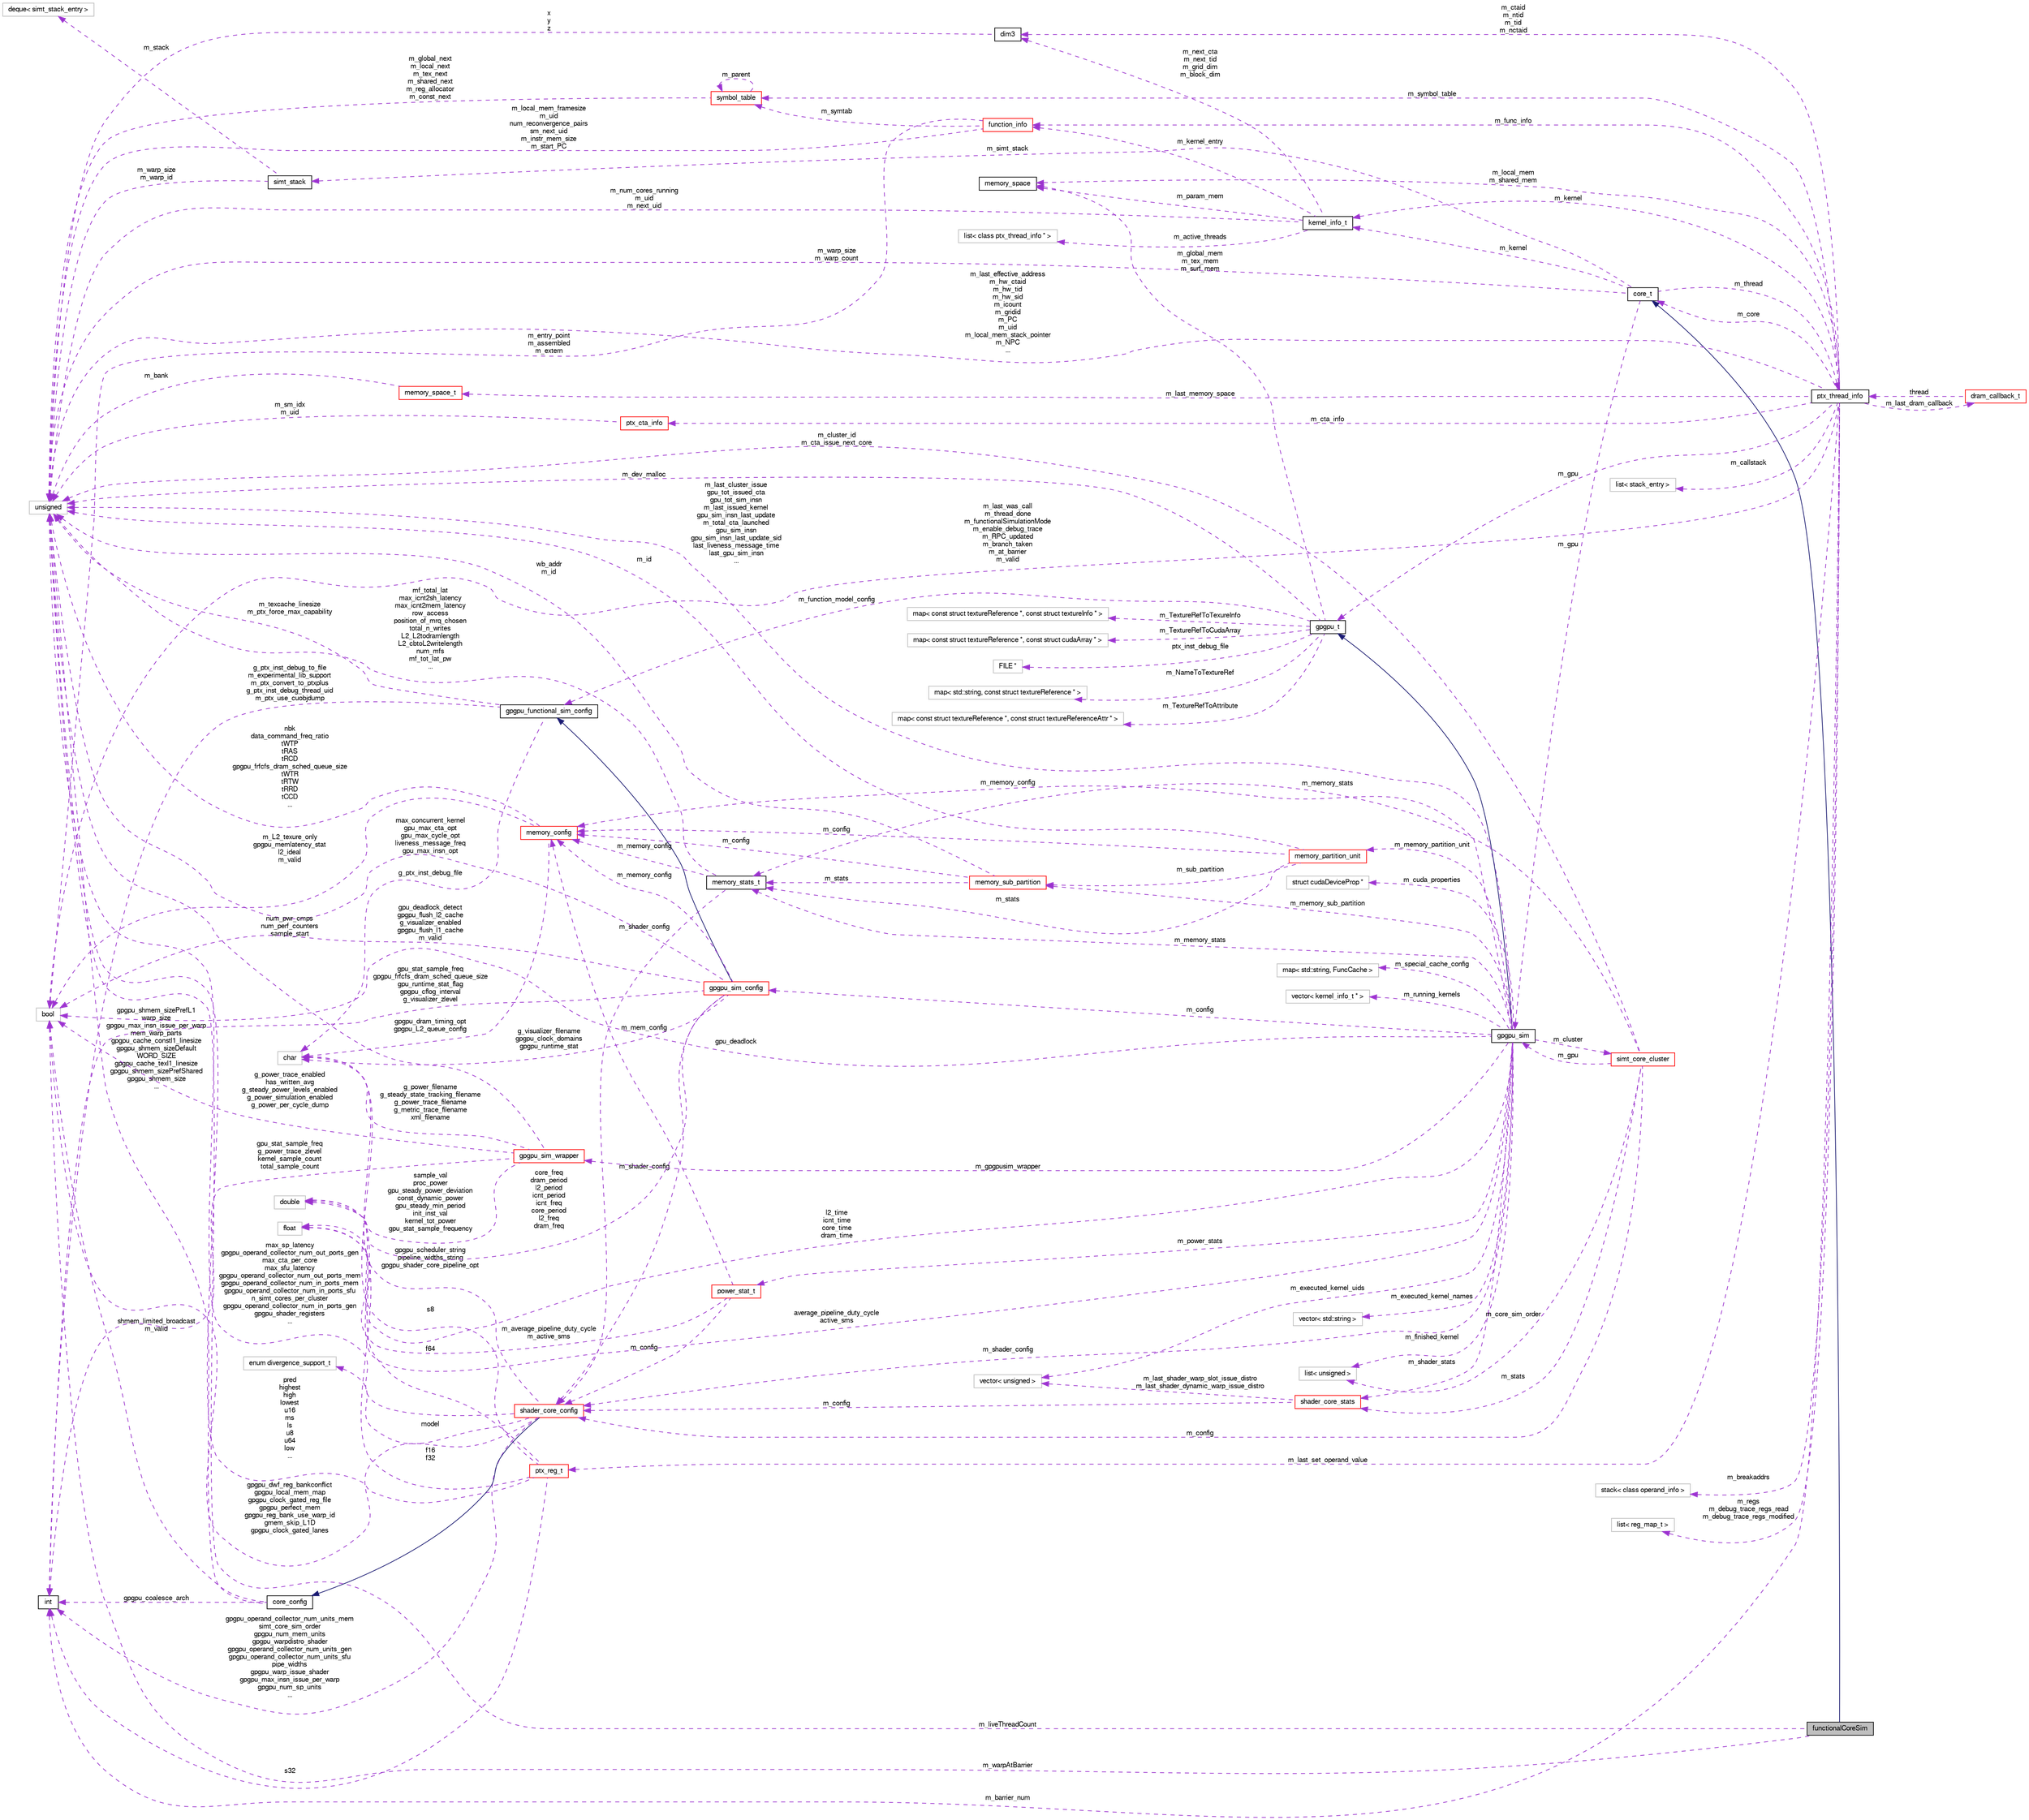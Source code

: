 digraph G
{
  bgcolor="transparent";
  edge [fontname="FreeSans",fontsize="10",labelfontname="FreeSans",labelfontsize="10"];
  node [fontname="FreeSans",fontsize="10",shape=record];
  rankdir=LR;
  Node1 [label="functionalCoreSim",height=0.2,width=0.4,color="black", fillcolor="grey75", style="filled" fontcolor="black"];
  Node2 -> Node1 [dir=back,color="midnightblue",fontsize="10",style="solid",fontname="FreeSans"];
  Node2 [label="core_t",height=0.2,width=0.4,color="black",URL="$classcore__t.html"];
  Node3 -> Node2 [dir=back,color="darkorchid3",fontsize="10",style="dashed",label="m_simt_stack",fontname="FreeSans"];
  Node3 [label="simt_stack",height=0.2,width=0.4,color="black",URL="$classsimt__stack.html"];
  Node4 -> Node3 [dir=back,color="darkorchid3",fontsize="10",style="dashed",label="m_warp_size\nm_warp_id",fontname="FreeSans"];
  Node4 [label="unsigned",height=0.2,width=0.4,color="grey75"];
  Node5 -> Node3 [dir=back,color="darkorchid3",fontsize="10",style="dashed",label="m_stack",fontname="FreeSans"];
  Node5 [label="deque\< simt_stack_entry \>",height=0.2,width=0.4,color="grey75"];
  Node6 -> Node2 [dir=back,color="darkorchid3",fontsize="10",style="dashed",label="m_gpu",fontname="FreeSans"];
  Node6 [label="gpgpu_sim",height=0.2,width=0.4,color="black",URL="$classgpgpu__sim.html"];
  Node7 -> Node6 [dir=back,color="midnightblue",fontsize="10",style="solid",fontname="FreeSans"];
  Node7 [label="gpgpu_t",height=0.2,width=0.4,color="black",URL="$classgpgpu__t.html"];
  Node8 -> Node7 [dir=back,color="darkorchid3",fontsize="10",style="dashed",label="m_TextureRefToTexureInfo",fontname="FreeSans"];
  Node8 [label="map\< const struct textureReference *, const struct textureInfo * \>",height=0.2,width=0.4,color="grey75"];
  Node9 -> Node7 [dir=back,color="darkorchid3",fontsize="10",style="dashed",label="m_TextureRefToCudaArray",fontname="FreeSans"];
  Node9 [label="map\< const struct textureReference *, const struct cudaArray * \>",height=0.2,width=0.4,color="grey75"];
  Node10 -> Node7 [dir=back,color="darkorchid3",fontsize="10",style="dashed",label="ptx_inst_debug_file",fontname="FreeSans"];
  Node10 [label="FILE *",height=0.2,width=0.4,color="grey75"];
  Node11 -> Node7 [dir=back,color="darkorchid3",fontsize="10",style="dashed",label="m_NameToTextureRef",fontname="FreeSans"];
  Node11 [label="map\< std::string, const struct textureReference * \>",height=0.2,width=0.4,color="grey75"];
  Node12 -> Node7 [dir=back,color="darkorchid3",fontsize="10",style="dashed",label="m_TextureRefToAttribute",fontname="FreeSans"];
  Node12 [label="map\< const struct textureReference *, const struct textureReferenceAttr * \>",height=0.2,width=0.4,color="grey75"];
  Node4 -> Node7 [dir=back,color="darkorchid3",fontsize="10",style="dashed",label="m_dev_malloc",fontname="FreeSans"];
  Node13 -> Node7 [dir=back,color="darkorchid3",fontsize="10",style="dashed",label="m_global_mem\nm_tex_mem\nm_surf_mem",fontname="FreeSans"];
  Node13 [label="memory_space",height=0.2,width=0.4,color="black",URL="$classmemory__space.html"];
  Node14 -> Node7 [dir=back,color="darkorchid3",fontsize="10",style="dashed",label="m_function_model_config",fontname="FreeSans"];
  Node14 [label="gpgpu_functional_sim_config",height=0.2,width=0.4,color="black",URL="$classgpgpu__functional__sim__config.html"];
  Node15 -> Node14 [dir=back,color="darkorchid3",fontsize="10",style="dashed",label="g_ptx_inst_debug_file",fontname="FreeSans"];
  Node15 [label="char",height=0.2,width=0.4,color="grey75"];
  Node16 -> Node14 [dir=back,color="darkorchid3",fontsize="10",style="dashed",label="g_ptx_inst_debug_to_file\nm_experimental_lib_support\nm_ptx_convert_to_ptxplus\ng_ptx_inst_debug_thread_uid\nm_ptx_use_cuobjdump",fontname="FreeSans"];
  Node16 [label="int",height=0.2,width=0.4,color="black",URL="$classint.html"];
  Node4 -> Node14 [dir=back,color="darkorchid3",fontsize="10",style="dashed",label="m_texcache_linesize\nm_ptx_force_max_capability",fontname="FreeSans"];
  Node17 -> Node6 [dir=back,color="darkorchid3",fontsize="10",style="dashed",label="l2_time\nicnt_time\ncore_time\ndram_time",fontname="FreeSans"];
  Node17 [label="double",height=0.2,width=0.4,color="grey75"];
  Node18 -> Node6 [dir=back,color="darkorchid3",fontsize="10",style="dashed",label="m_shader_config",fontname="FreeSans"];
  Node18 [label="shader_core_config",height=0.2,width=0.4,color="red",URL="$structshader__core__config.html"];
  Node19 -> Node18 [dir=back,color="midnightblue",fontsize="10",style="solid",fontname="FreeSans"];
  Node19 [label="core_config",height=0.2,width=0.4,color="black",URL="$structcore__config.html"];
  Node16 -> Node19 [dir=back,color="darkorchid3",fontsize="10",style="dashed",label="gpgpu_coalesce_arch",fontname="FreeSans"];
  Node20 -> Node19 [dir=back,color="darkorchid3",fontsize="10",style="dashed",label="shmem_limited_broadcast\nm_valid",fontname="FreeSans"];
  Node20 [label="bool",height=0.2,width=0.4,color="grey75"];
  Node4 -> Node19 [dir=back,color="darkorchid3",fontsize="10",style="dashed",label="gpgpu_shmem_sizePrefL1\nwarp_size\ngpgpu_max_insn_issue_per_warp\nmem_warp_parts\ngpgpu_cache_constl1_linesize\ngpgpu_shmem_sizeDefault\nWORD_SIZE\ngpgpu_cache_texl1_linesize\ngpgpu_shmem_sizePrefShared\ngpgpu_shmem_size\n...",fontname="FreeSans"];
  Node15 -> Node18 [dir=back,color="darkorchid3",fontsize="10",style="dashed",label="gpgpu_scheduler_string\npipeline_widths_string\ngpgpu_shader_core_pipeline_opt",fontname="FreeSans"];
  Node21 -> Node18 [dir=back,color="darkorchid3",fontsize="10",style="dashed",label="model",fontname="FreeSans"];
  Node21 [label="enum divergence_support_t",height=0.2,width=0.4,color="grey75"];
  Node16 -> Node18 [dir=back,color="darkorchid3",fontsize="10",style="dashed",label="gpgpu_operand_collector_num_units_mem\nsimt_core_sim_order\ngpgpu_num_mem_units\ngpgpu_warpdistro_shader\ngpgpu_operand_collector_num_units_gen\ngpgpu_operand_collector_num_units_sfu\npipe_widths\ngpgpu_warp_issue_shader\ngpgpu_max_insn_issue_per_warp\ngpgpu_num_sp_units\n...",fontname="FreeSans"];
  Node20 -> Node18 [dir=back,color="darkorchid3",fontsize="10",style="dashed",label="gpgpu_dwf_reg_bankconflict\ngpgpu_local_mem_map\ngpgpu_clock_gated_reg_file\ngpgpu_perfect_mem\ngpgpu_reg_bank_use_warp_id\ngmem_skip_L1D\ngpgpu_clock_gated_lanes",fontname="FreeSans"];
  Node4 -> Node18 [dir=back,color="darkorchid3",fontsize="10",style="dashed",label="max_sp_latency\ngpgpu_operand_collector_num_out_ports_gen\nmax_cta_per_core\nmax_sfu_latency\ngpgpu_operand_collector_num_out_ports_mem\ngpgpu_operand_collector_num_in_ports_mem\ngpgpu_operand_collector_num_in_ports_sfu\nn_simt_cores_per_cluster\ngpgpu_operand_collector_num_in_ports_gen\ngpgpu_shader_registers\n...",fontname="FreeSans"];
  Node22 -> Node6 [dir=back,color="darkorchid3",fontsize="10",style="dashed",label="m_cluster",fontname="FreeSans"];
  Node22 [label="simt_core_cluster",height=0.2,width=0.4,color="red",URL="$classsimt__core__cluster.html"];
  Node18 -> Node22 [dir=back,color="darkorchid3",fontsize="10",style="dashed",label="m_config",fontname="FreeSans"];
  Node23 -> Node22 [dir=back,color="darkorchid3",fontsize="10",style="dashed",label="m_stats",fontname="FreeSans"];
  Node23 [label="shader_core_stats",height=0.2,width=0.4,color="red",URL="$classshader__core__stats.html"];
  Node18 -> Node23 [dir=back,color="darkorchid3",fontsize="10",style="dashed",label="m_config",fontname="FreeSans"];
  Node24 -> Node23 [dir=back,color="darkorchid3",fontsize="10",style="dashed",label="m_last_shader_warp_slot_issue_distro\nm_last_shader_dynamic_warp_issue_distro",fontname="FreeSans"];
  Node24 [label="vector\< unsigned \>",height=0.2,width=0.4,color="grey75"];
  Node25 -> Node22 [dir=back,color="darkorchid3",fontsize="10",style="dashed",label="m_memory_stats",fontname="FreeSans"];
  Node25 [label="memory_stats_t",height=0.2,width=0.4,color="black",URL="$classmemory__stats__t.html"];
  Node18 -> Node25 [dir=back,color="darkorchid3",fontsize="10",style="dashed",label="m_shader_config",fontname="FreeSans"];
  Node26 -> Node25 [dir=back,color="darkorchid3",fontsize="10",style="dashed",label="m_memory_config",fontname="FreeSans"];
  Node26 [label="memory_config",height=0.2,width=0.4,color="red",URL="$structmemory__config.html"];
  Node15 -> Node26 [dir=back,color="darkorchid3",fontsize="10",style="dashed",label="gpgpu_dram_timing_opt\ngpgpu_L2_queue_config",fontname="FreeSans"];
  Node20 -> Node26 [dir=back,color="darkorchid3",fontsize="10",style="dashed",label="m_L2_texure_only\ngpgpu_memlatency_stat\nl2_ideal\nm_valid",fontname="FreeSans"];
  Node4 -> Node26 [dir=back,color="darkorchid3",fontsize="10",style="dashed",label="nbk\ndata_command_freq_ratio\ntWTP\ntRAS\ntRCD\ngpgpu_frfcfs_dram_sched_queue_size\ntWTR\ntRTW\ntRRD\ntCCD\n...",fontname="FreeSans"];
  Node4 -> Node25 [dir=back,color="darkorchid3",fontsize="10",style="dashed",label="mf_total_lat\nmax_icnt2sh_latency\nmax_icnt2mem_latency\nrow_access\nposition_of_mrq_chosen\ntotal_n_writes\nL2_L2todramlength\nL2_cbtoL2writelength\nnum_mfs\nmf_tot_lat_pw\n...",fontname="FreeSans"];
  Node27 -> Node22 [dir=back,color="darkorchid3",fontsize="10",style="dashed",label="m_core_sim_order",fontname="FreeSans"];
  Node27 [label="list\< unsigned \>",height=0.2,width=0.4,color="grey75"];
  Node6 -> Node22 [dir=back,color="darkorchid3",fontsize="10",style="dashed",label="m_gpu",fontname="FreeSans"];
  Node4 -> Node22 [dir=back,color="darkorchid3",fontsize="10",style="dashed",label="m_cluster_id\nm_cta_issue_next_core",fontname="FreeSans"];
  Node24 -> Node6 [dir=back,color="darkorchid3",fontsize="10",style="dashed",label="m_executed_kernel_uids",fontname="FreeSans"];
  Node28 -> Node6 [dir=back,color="darkorchid3",fontsize="10",style="dashed",label="m_executed_kernel_names",fontname="FreeSans"];
  Node28 [label="vector\< std::string \>",height=0.2,width=0.4,color="grey75"];
  Node29 -> Node6 [dir=back,color="darkorchid3",fontsize="10",style="dashed",label="average_pipeline_duty_cycle\nactive_sms",fontname="FreeSans"];
  Node29 [label="float",height=0.2,width=0.4,color="grey75"];
  Node30 -> Node6 [dir=back,color="darkorchid3",fontsize="10",style="dashed",label="m_cuda_properties",fontname="FreeSans"];
  Node30 [label="struct cudaDeviceProp *",height=0.2,width=0.4,color="grey75"];
  Node23 -> Node6 [dir=back,color="darkorchid3",fontsize="10",style="dashed",label="m_shader_stats",fontname="FreeSans"];
  Node26 -> Node6 [dir=back,color="darkorchid3",fontsize="10",style="dashed",label="m_memory_config",fontname="FreeSans"];
  Node31 -> Node6 [dir=back,color="darkorchid3",fontsize="10",style="dashed",label="m_memory_partition_unit",fontname="FreeSans"];
  Node31 [label="memory_partition_unit",height=0.2,width=0.4,color="red",URL="$classmemory__partition__unit.html"];
  Node26 -> Node31 [dir=back,color="darkorchid3",fontsize="10",style="dashed",label="m_config",fontname="FreeSans"];
  Node25 -> Node31 [dir=back,color="darkorchid3",fontsize="10",style="dashed",label="m_stats",fontname="FreeSans"];
  Node4 -> Node31 [dir=back,color="darkorchid3",fontsize="10",style="dashed",label="m_id",fontname="FreeSans"];
  Node32 -> Node31 [dir=back,color="darkorchid3",fontsize="10",style="dashed",label="m_sub_partition",fontname="FreeSans"];
  Node32 [label="memory_sub_partition",height=0.2,width=0.4,color="red",URL="$classmemory__sub__partition.html"];
  Node26 -> Node32 [dir=back,color="darkorchid3",fontsize="10",style="dashed",label="m_config",fontname="FreeSans"];
  Node25 -> Node32 [dir=back,color="darkorchid3",fontsize="10",style="dashed",label="m_stats",fontname="FreeSans"];
  Node4 -> Node32 [dir=back,color="darkorchid3",fontsize="10",style="dashed",label="wb_addr\nm_id",fontname="FreeSans"];
  Node33 -> Node6 [dir=back,color="darkorchid3",fontsize="10",style="dashed",label="m_power_stats",fontname="FreeSans"];
  Node33 [label="power_stat_t",height=0.2,width=0.4,color="red",URL="$classpower__stat__t.html"];
  Node18 -> Node33 [dir=back,color="darkorchid3",fontsize="10",style="dashed",label="m_config",fontname="FreeSans"];
  Node29 -> Node33 [dir=back,color="darkorchid3",fontsize="10",style="dashed",label="m_average_pipeline_duty_cycle\nm_active_sms",fontname="FreeSans"];
  Node26 -> Node33 [dir=back,color="darkorchid3",fontsize="10",style="dashed",label="m_mem_config",fontname="FreeSans"];
  Node25 -> Node6 [dir=back,color="darkorchid3",fontsize="10",style="dashed",label="m_memory_stats",fontname="FreeSans"];
  Node20 -> Node6 [dir=back,color="darkorchid3",fontsize="10",style="dashed",label="gpu_deadlock",fontname="FreeSans"];
  Node27 -> Node6 [dir=back,color="darkorchid3",fontsize="10",style="dashed",label="m_finished_kernel",fontname="FreeSans"];
  Node34 -> Node6 [dir=back,color="darkorchid3",fontsize="10",style="dashed",label="m_config",fontname="FreeSans"];
  Node34 [label="gpgpu_sim_config",height=0.2,width=0.4,color="red",URL="$classgpgpu__sim__config.html"];
  Node14 -> Node34 [dir=back,color="midnightblue",fontsize="10",style="solid",fontname="FreeSans"];
  Node17 -> Node34 [dir=back,color="darkorchid3",fontsize="10",style="dashed",label="core_freq\ndram_period\nl2_period\nicnt_period\nicnt_freq\ncore_period\nl2_freq\ndram_freq",fontname="FreeSans"];
  Node18 -> Node34 [dir=back,color="darkorchid3",fontsize="10",style="dashed",label="m_shader_config",fontname="FreeSans"];
  Node15 -> Node34 [dir=back,color="darkorchid3",fontsize="10",style="dashed",label="g_visualizer_filename\ngpgpu_clock_domains\ngpgpu_runtime_stat",fontname="FreeSans"];
  Node26 -> Node34 [dir=back,color="darkorchid3",fontsize="10",style="dashed",label="m_memory_config",fontname="FreeSans"];
  Node16 -> Node34 [dir=back,color="darkorchid3",fontsize="10",style="dashed",label="gpu_stat_sample_freq\ngpgpu_frfcfs_dram_sched_queue_size\ngpu_runtime_stat_flag\ngpgpu_cflog_interval\ng_visualizer_zlevel",fontname="FreeSans"];
  Node20 -> Node34 [dir=back,color="darkorchid3",fontsize="10",style="dashed",label="gpu_deadlock_detect\ngpgpu_flush_l2_cache\ng_visualizer_enabled\ngpgpu_flush_l1_cache\nm_valid",fontname="FreeSans"];
  Node4 -> Node34 [dir=back,color="darkorchid3",fontsize="10",style="dashed",label="max_concurrent_kernel\ngpu_max_cta_opt\ngpu_max_cycle_opt\nliveness_message_freq\ngpu_max_insn_opt",fontname="FreeSans"];
  Node4 -> Node6 [dir=back,color="darkorchid3",fontsize="10",style="dashed",label="m_last_cluster_issue\ngpu_tot_issued_cta\ngpu_tot_sim_insn\nm_last_issued_kernel\ngpu_sim_insn_last_update\nm_total_cta_launched\ngpu_sim_insn\ngpu_sim_insn_last_update_sid\nlast_liveness_message_time\nlast_gpu_sim_insn\n...",fontname="FreeSans"];
  Node35 -> Node6 [dir=back,color="darkorchid3",fontsize="10",style="dashed",label="m_special_cache_config",fontname="FreeSans"];
  Node35 [label="map\< std::string, FuncCache \>",height=0.2,width=0.4,color="grey75"];
  Node36 -> Node6 [dir=back,color="darkorchid3",fontsize="10",style="dashed",label="m_gpgpusim_wrapper",fontname="FreeSans"];
  Node36 [label="gpgpu_sim_wrapper",height=0.2,width=0.4,color="red",URL="$classgpgpu__sim__wrapper.html"];
  Node17 -> Node36 [dir=back,color="darkorchid3",fontsize="10",style="dashed",label="sample_val\nproc_power\ngpu_steady_power_deviation\nconst_dynamic_power\ngpu_steady_min_period\ninit_inst_val\nkernel_tot_power\ngpu_stat_sample_frequency",fontname="FreeSans"];
  Node15 -> Node36 [dir=back,color="darkorchid3",fontsize="10",style="dashed",label="g_power_filename\ng_steady_state_tracking_filename\ng_power_trace_filename\ng_metric_trace_filename\nxml_filename",fontname="FreeSans"];
  Node16 -> Node36 [dir=back,color="darkorchid3",fontsize="10",style="dashed",label="gpu_stat_sample_freq\ng_power_trace_zlevel\nkernel_sample_count\ntotal_sample_count",fontname="FreeSans"];
  Node20 -> Node36 [dir=back,color="darkorchid3",fontsize="10",style="dashed",label="g_power_trace_enabled\nhas_written_avg\ng_steady_power_levels_enabled\ng_power_simulation_enabled\ng_power_per_cycle_dump",fontname="FreeSans"];
  Node4 -> Node36 [dir=back,color="darkorchid3",fontsize="10",style="dashed",label="num_pwr_cmps\nnum_perf_counters\nsample_start",fontname="FreeSans"];
  Node37 -> Node6 [dir=back,color="darkorchid3",fontsize="10",style="dashed",label="m_running_kernels",fontname="FreeSans"];
  Node37 [label="vector\< kernel_info_t * \>",height=0.2,width=0.4,color="grey75"];
  Node32 -> Node6 [dir=back,color="darkorchid3",fontsize="10",style="dashed",label="m_memory_sub_partition",fontname="FreeSans"];
  Node4 -> Node2 [dir=back,color="darkorchid3",fontsize="10",style="dashed",label="m_warp_size\nm_warp_count",fontname="FreeSans"];
  Node38 -> Node2 [dir=back,color="darkorchid3",fontsize="10",style="dashed",label="m_thread",fontname="FreeSans"];
  Node38 [label="ptx_thread_info",height=0.2,width=0.4,color="black",URL="$classptx__thread__info.html"];
  Node39 -> Node38 [dir=back,color="darkorchid3",fontsize="10",style="dashed",label="m_callstack",fontname="FreeSans"];
  Node39 [label="list\< stack_entry \>",height=0.2,width=0.4,color="grey75"];
  Node40 -> Node38 [dir=back,color="darkorchid3",fontsize="10",style="dashed",label="m_symbol_table",fontname="FreeSans"];
  Node40 [label="symbol_table",height=0.2,width=0.4,color="red",URL="$classsymbol__table.html"];
  Node40 -> Node40 [dir=back,color="darkorchid3",fontsize="10",style="dashed",label="m_parent",fontname="FreeSans"];
  Node4 -> Node40 [dir=back,color="darkorchid3",fontsize="10",style="dashed",label="m_global_next\nm_local_next\nm_tex_next\nm_shared_next\nm_reg_allocator\nm_const_next",fontname="FreeSans"];
  Node2 -> Node38 [dir=back,color="darkorchid3",fontsize="10",style="dashed",label="m_core",fontname="FreeSans"];
  Node41 -> Node38 [dir=back,color="darkorchid3",fontsize="10",style="dashed",label="m_last_set_operand_value",fontname="FreeSans"];
  Node41 [label="ptx_reg_t",height=0.2,width=0.4,color="red",URL="$unionptx__reg__t.html"];
  Node17 -> Node41 [dir=back,color="darkorchid3",fontsize="10",style="dashed",label="f64",fontname="FreeSans"];
  Node29 -> Node41 [dir=back,color="darkorchid3",fontsize="10",style="dashed",label="f16\nf32",fontname="FreeSans"];
  Node15 -> Node41 [dir=back,color="darkorchid3",fontsize="10",style="dashed",label="s8",fontname="FreeSans"];
  Node16 -> Node41 [dir=back,color="darkorchid3",fontsize="10",style="dashed",label="s32",fontname="FreeSans"];
  Node4 -> Node41 [dir=back,color="darkorchid3",fontsize="10",style="dashed",label="pred\nhighest\nhigh\nlowest\nu16\nms\nls\nu8\nu64\nlow\n...",fontname="FreeSans"];
  Node42 -> Node38 [dir=back,color="darkorchid3",fontsize="10",style="dashed",label="m_last_memory_space",fontname="FreeSans"];
  Node42 [label="memory_space_t",height=0.2,width=0.4,color="red",URL="$classmemory__space__t.html"];
  Node4 -> Node42 [dir=back,color="darkorchid3",fontsize="10",style="dashed",label="m_bank",fontname="FreeSans"];
  Node16 -> Node38 [dir=back,color="darkorchid3",fontsize="10",style="dashed",label="m_barrier_num",fontname="FreeSans"];
  Node20 -> Node38 [dir=back,color="darkorchid3",fontsize="10",style="dashed",label="m_last_was_call\nm_thread_done\nm_functionalSimulationMode\nm_enable_debug_trace\nm_RPC_updated\nm_branch_taken\nm_at_barrier\nm_valid",fontname="FreeSans"];
  Node43 -> Node38 [dir=back,color="darkorchid3",fontsize="10",style="dashed",label="m_func_info",fontname="FreeSans"];
  Node43 [label="function_info",height=0.2,width=0.4,color="red",URL="$classfunction__info.html"];
  Node40 -> Node43 [dir=back,color="darkorchid3",fontsize="10",style="dashed",label="m_symtab",fontname="FreeSans"];
  Node20 -> Node43 [dir=back,color="darkorchid3",fontsize="10",style="dashed",label="m_entry_point\nm_assembled\nm_extern",fontname="FreeSans"];
  Node4 -> Node43 [dir=back,color="darkorchid3",fontsize="10",style="dashed",label="m_local_mem_framesize\nm_uid\nnum_reconvergence_pairs\nsm_next_uid\nm_instr_mem_size\nm_start_PC",fontname="FreeSans"];
  Node44 -> Node38 [dir=back,color="darkorchid3",fontsize="10",style="dashed",label="m_breakaddrs",fontname="FreeSans"];
  Node44 [label="stack\< class operand_info \>",height=0.2,width=0.4,color="grey75"];
  Node7 -> Node38 [dir=back,color="darkorchid3",fontsize="10",style="dashed",label="m_gpu",fontname="FreeSans"];
  Node45 -> Node38 [dir=back,color="darkorchid3",fontsize="10",style="dashed",label="m_regs\nm_debug_trace_regs_read\nm_debug_trace_regs_modified",fontname="FreeSans"];
  Node45 [label="list\< reg_map_t \>",height=0.2,width=0.4,color="grey75"];
  Node4 -> Node38 [dir=back,color="darkorchid3",fontsize="10",style="dashed",label="m_last_effective_address\nm_hw_ctaid\nm_hw_tid\nm_hw_sid\nm_icount\nm_gridid\nm_PC\nm_uid\nm_local_mem_stack_pointer\nm_NPC\n...",fontname="FreeSans"];
  Node46 -> Node38 [dir=back,color="darkorchid3",fontsize="10",style="dashed",label="m_ctaid\nm_ntid\nm_tid\nm_nctaid",fontname="FreeSans"];
  Node46 [label="dim3",height=0.2,width=0.4,color="black",URL="$structdim3.html"];
  Node4 -> Node46 [dir=back,color="darkorchid3",fontsize="10",style="dashed",label="x\ny\nz",fontname="FreeSans"];
  Node13 -> Node38 [dir=back,color="darkorchid3",fontsize="10",style="dashed",label="m_local_mem\nm_shared_mem",fontname="FreeSans"];
  Node47 -> Node38 [dir=back,color="darkorchid3",fontsize="10",style="dashed",label="m_kernel",fontname="FreeSans"];
  Node47 [label="kernel_info_t",height=0.2,width=0.4,color="black",URL="$classkernel__info__t.html"];
  Node48 -> Node47 [dir=back,color="darkorchid3",fontsize="10",style="dashed",label="m_active_threads",fontname="FreeSans"];
  Node48 [label="list\< class ptx_thread_info * \>",height=0.2,width=0.4,color="grey75"];
  Node43 -> Node47 [dir=back,color="darkorchid3",fontsize="10",style="dashed",label="m_kernel_entry",fontname="FreeSans"];
  Node4 -> Node47 [dir=back,color="darkorchid3",fontsize="10",style="dashed",label="m_num_cores_running\nm_uid\nm_next_uid",fontname="FreeSans"];
  Node13 -> Node47 [dir=back,color="darkorchid3",fontsize="10",style="dashed",label="m_param_mem",fontname="FreeSans"];
  Node46 -> Node47 [dir=back,color="darkorchid3",fontsize="10",style="dashed",label="m_next_cta\nm_next_tid\nm_grid_dim\nm_block_dim",fontname="FreeSans"];
  Node49 -> Node38 [dir=back,color="darkorchid3",fontsize="10",style="dashed",label="m_cta_info",fontname="FreeSans"];
  Node49 [label="ptx_cta_info",height=0.2,width=0.4,color="red",URL="$classptx__cta__info.html"];
  Node4 -> Node49 [dir=back,color="darkorchid3",fontsize="10",style="dashed",label="m_sm_idx\nm_uid",fontname="FreeSans"];
  Node50 -> Node38 [dir=back,color="darkorchid3",fontsize="10",style="dashed",label="m_last_dram_callback",fontname="FreeSans"];
  Node50 [label="dram_callback_t",height=0.2,width=0.4,color="red",URL="$structdram__callback__t.html"];
  Node38 -> Node50 [dir=back,color="darkorchid3",fontsize="10",style="dashed",label="thread",fontname="FreeSans"];
  Node47 -> Node2 [dir=back,color="darkorchid3",fontsize="10",style="dashed",label="m_kernel",fontname="FreeSans"];
  Node20 -> Node1 [dir=back,color="darkorchid3",fontsize="10",style="dashed",label="m_warpAtBarrier",fontname="FreeSans"];
  Node4 -> Node1 [dir=back,color="darkorchid3",fontsize="10",style="dashed",label="m_liveThreadCount",fontname="FreeSans"];
}

